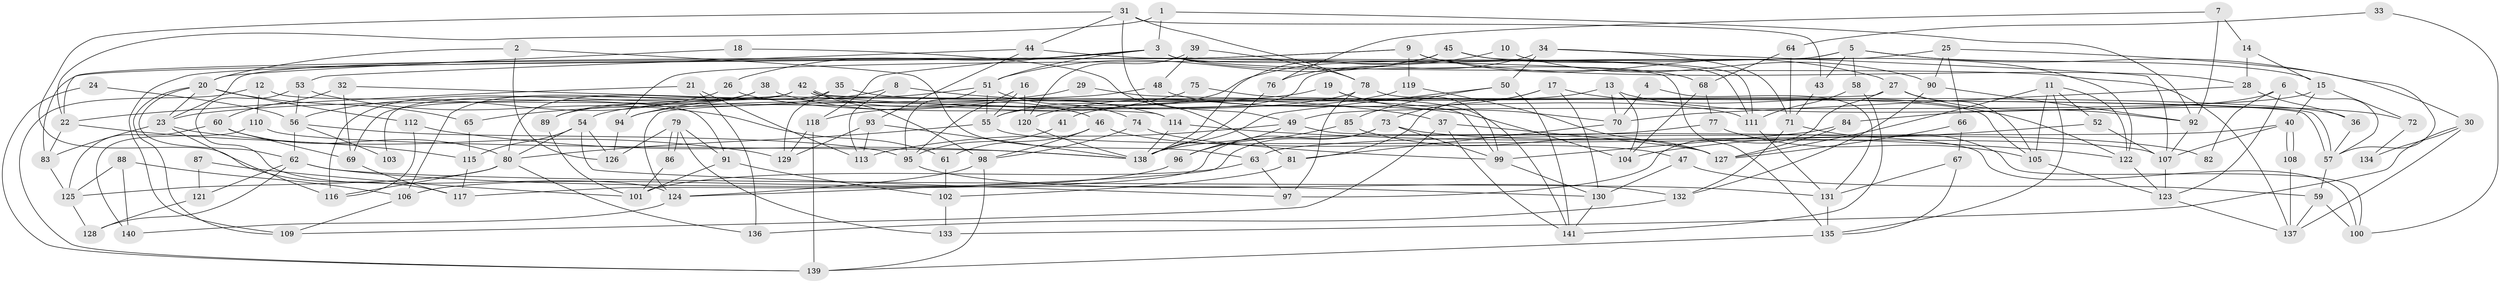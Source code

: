 // coarse degree distribution, {8: 0.06666666666666667, 3: 0.17777777777777778, 2: 0.08888888888888889, 6: 0.08888888888888889, 7: 0.2111111111111111, 4: 0.2222222222222222, 5: 0.12222222222222222, 11: 0.011111111111111112, 9: 0.011111111111111112}
// Generated by graph-tools (version 1.1) at 2025/41/03/06/25 10:41:58]
// undirected, 141 vertices, 282 edges
graph export_dot {
graph [start="1"]
  node [color=gray90,style=filled];
  1;
  2;
  3;
  4;
  5;
  6;
  7;
  8;
  9;
  10;
  11;
  12;
  13;
  14;
  15;
  16;
  17;
  18;
  19;
  20;
  21;
  22;
  23;
  24;
  25;
  26;
  27;
  28;
  29;
  30;
  31;
  32;
  33;
  34;
  35;
  36;
  37;
  38;
  39;
  40;
  41;
  42;
  43;
  44;
  45;
  46;
  47;
  48;
  49;
  50;
  51;
  52;
  53;
  54;
  55;
  56;
  57;
  58;
  59;
  60;
  61;
  62;
  63;
  64;
  65;
  66;
  67;
  68;
  69;
  70;
  71;
  72;
  73;
  74;
  75;
  76;
  77;
  78;
  79;
  80;
  81;
  82;
  83;
  84;
  85;
  86;
  87;
  88;
  89;
  90;
  91;
  92;
  93;
  94;
  95;
  96;
  97;
  98;
  99;
  100;
  101;
  102;
  103;
  104;
  105;
  106;
  107;
  108;
  109;
  110;
  111;
  112;
  113;
  114;
  115;
  116;
  117;
  118;
  119;
  120;
  121;
  122;
  123;
  124;
  125;
  126;
  127;
  128;
  129;
  130;
  131;
  132;
  133;
  134;
  135;
  136;
  137;
  138;
  139;
  140;
  141;
  1 -- 92;
  1 -- 22;
  1 -- 3;
  2 -- 63;
  2 -- 20;
  2 -- 126;
  3 -- 51;
  3 -- 22;
  3 -- 26;
  3 -- 68;
  3 -- 111;
  3 -- 118;
  3 -- 137;
  4 -- 70;
  4 -- 131;
  5 -- 43;
  5 -- 23;
  5 -- 15;
  5 -- 30;
  5 -- 58;
  5 -- 94;
  6 -- 57;
  6 -- 123;
  6 -- 82;
  6 -- 84;
  7 -- 92;
  7 -- 14;
  7 -- 76;
  8 -- 113;
  8 -- 65;
  8 -- 37;
  9 -- 27;
  9 -- 109;
  9 -- 28;
  9 -- 83;
  9 -- 119;
  10 -- 90;
  10 -- 55;
  11 -- 52;
  11 -- 105;
  11 -- 122;
  11 -- 127;
  11 -- 135;
  12 -- 139;
  12 -- 91;
  12 -- 110;
  13 -- 70;
  13 -- 104;
  13 -- 41;
  13 -- 72;
  14 -- 28;
  14 -- 15;
  15 -- 40;
  15 -- 49;
  15 -- 72;
  16 -- 120;
  16 -- 55;
  16 -- 95;
  17 -- 130;
  17 -- 122;
  17 -- 73;
  17 -- 81;
  18 -- 81;
  18 -- 20;
  19 -- 99;
  19 -- 23;
  19 -- 70;
  20 -- 62;
  20 -- 109;
  20 -- 23;
  20 -- 65;
  20 -- 112;
  21 -- 22;
  21 -- 136;
  21 -- 113;
  22 -- 83;
  22 -- 115;
  23 -- 83;
  23 -- 116;
  23 -- 129;
  24 -- 139;
  24 -- 56;
  25 -- 55;
  25 -- 66;
  25 -- 57;
  25 -- 90;
  26 -- 56;
  26 -- 104;
  27 -- 97;
  27 -- 105;
  27 -- 92;
  27 -- 124;
  28 -- 36;
  28 -- 70;
  29 -- 94;
  29 -- 99;
  30 -- 137;
  30 -- 133;
  30 -- 134;
  31 -- 49;
  31 -- 44;
  31 -- 43;
  31 -- 78;
  31 -- 117;
  32 -- 69;
  32 -- 114;
  32 -- 60;
  33 -- 64;
  33 -- 100;
  34 -- 76;
  34 -- 107;
  34 -- 50;
  34 -- 71;
  35 -- 80;
  35 -- 129;
  35 -- 36;
  36 -- 57;
  37 -- 127;
  37 -- 109;
  37 -- 141;
  38 -- 116;
  38 -- 114;
  38 -- 89;
  39 -- 78;
  39 -- 48;
  39 -- 120;
  40 -- 63;
  40 -- 108;
  40 -- 108;
  40 -- 107;
  41 -- 95;
  42 -- 57;
  42 -- 57;
  42 -- 69;
  42 -- 46;
  42 -- 98;
  42 -- 103;
  42 -- 106;
  43 -- 71;
  44 -- 93;
  44 -- 53;
  44 -- 135;
  45 -- 51;
  45 -- 111;
  45 -- 122;
  45 -- 138;
  46 -- 98;
  46 -- 47;
  46 -- 61;
  47 -- 130;
  47 -- 59;
  48 -- 111;
  48 -- 54;
  49 -- 96;
  49 -- 100;
  49 -- 113;
  50 -- 138;
  50 -- 85;
  50 -- 141;
  51 -- 55;
  51 -- 95;
  51 -- 74;
  51 -- 89;
  52 -- 107;
  52 -- 104;
  53 -- 124;
  53 -- 56;
  53 -- 61;
  54 -- 115;
  54 -- 126;
  54 -- 80;
  54 -- 97;
  55 -- 80;
  55 -- 107;
  56 -- 62;
  56 -- 95;
  56 -- 103;
  57 -- 59;
  58 -- 141;
  58 -- 111;
  59 -- 100;
  59 -- 137;
  60 -- 80;
  60 -- 69;
  60 -- 125;
  61 -- 102;
  62 -- 131;
  62 -- 130;
  62 -- 121;
  62 -- 128;
  63 -- 101;
  63 -- 97;
  64 -- 68;
  64 -- 71;
  65 -- 115;
  66 -- 67;
  66 -- 127;
  67 -- 135;
  67 -- 131;
  68 -- 77;
  68 -- 104;
  69 -- 117;
  70 -- 81;
  71 -- 100;
  71 -- 132;
  72 -- 134;
  73 -- 124;
  73 -- 82;
  73 -- 99;
  73 -- 117;
  74 -- 98;
  74 -- 99;
  75 -- 118;
  75 -- 141;
  76 -- 138;
  77 -- 105;
  77 -- 138;
  78 -- 94;
  78 -- 97;
  78 -- 105;
  79 -- 86;
  79 -- 86;
  79 -- 133;
  79 -- 91;
  79 -- 126;
  80 -- 116;
  80 -- 125;
  80 -- 136;
  81 -- 102;
  83 -- 125;
  84 -- 99;
  84 -- 127;
  85 -- 127;
  85 -- 96;
  86 -- 101;
  87 -- 121;
  87 -- 101;
  88 -- 140;
  88 -- 125;
  88 -- 106;
  89 -- 101;
  90 -- 92;
  90 -- 132;
  91 -- 102;
  91 -- 101;
  92 -- 107;
  93 -- 138;
  93 -- 113;
  93 -- 129;
  94 -- 126;
  95 -- 132;
  96 -- 106;
  98 -- 139;
  98 -- 124;
  99 -- 130;
  102 -- 133;
  105 -- 123;
  106 -- 109;
  107 -- 123;
  108 -- 137;
  110 -- 138;
  110 -- 140;
  111 -- 131;
  112 -- 138;
  112 -- 116;
  114 -- 122;
  114 -- 138;
  115 -- 117;
  118 -- 129;
  118 -- 139;
  119 -- 127;
  119 -- 120;
  120 -- 138;
  121 -- 128;
  122 -- 123;
  123 -- 137;
  124 -- 140;
  125 -- 128;
  130 -- 141;
  131 -- 135;
  132 -- 136;
  135 -- 139;
}
